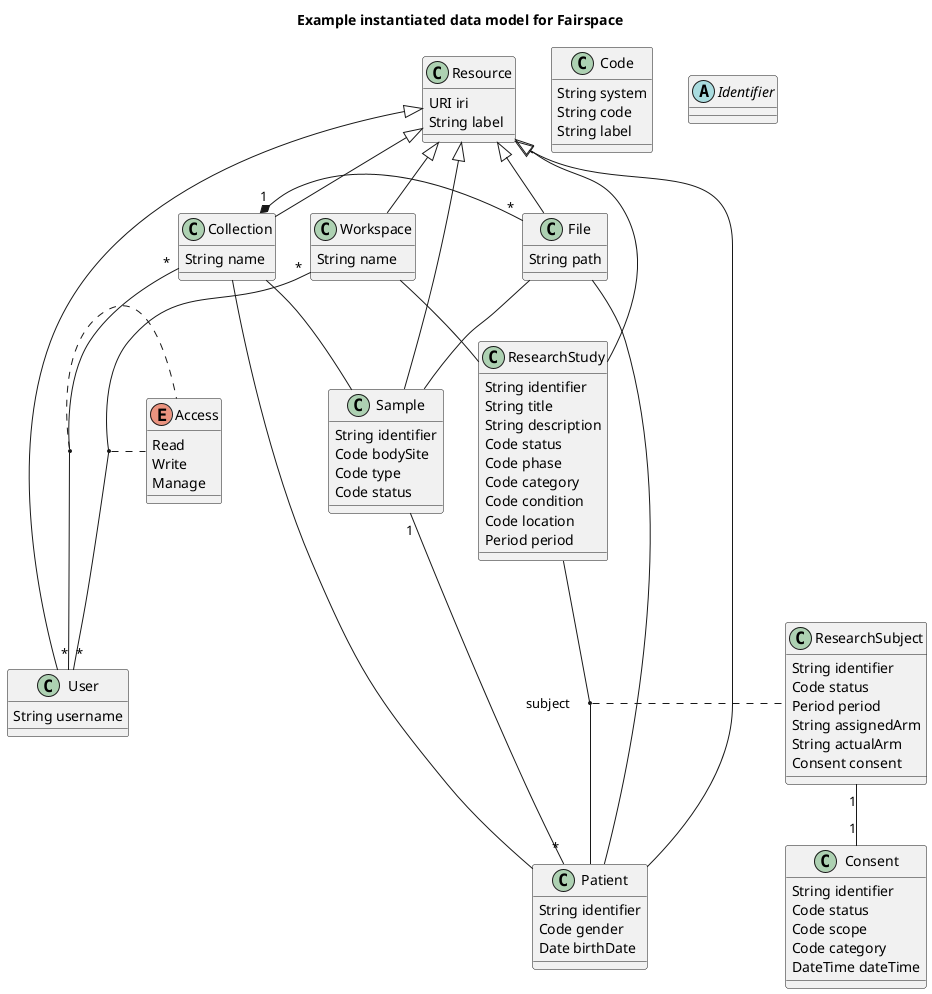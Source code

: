 @startuml Example data model

title Example instantiated data model for Fairspace

enum Access {
    Read
    Write
    Manage
}

class Resource {
    URI iri
    String label
}

class User extends Resource {
    String username
}

class Workspace extends Resource {
    String name
}
Workspace "*" -- "*" User
(Workspace, User) . Access

class File extends Resource {
    String path
}

class Collection extends Resource {
    String name
}
Collection "1" *- "*" File
Collection "*" -- "*" User
(Collection, User) . Access

class Code {
    String system
    String code
    String label
}

abstract class Identifier

class Patient extends Resource {
    String identifier
    Code gender
    Date birthDate
}

class Sample extends Resource {
    String identifier
    Code bodySite
    Code type
    Code status
}
Sample "1" -- "*" Patient : subject

class ResearchStudy extends Resource {
    String identifier
    String title
    String description
    Code status
    Code phase
    Code category
    Code condition
    Code location
    Period period
}

class Consent {
    String identifier
    Code status
    Code scope
    Code category
    DateTime dateTime
}

class ResearchSubject {
    String identifier
    Code status
    Period period
    String assignedArm
    String actualArm
    Consent consent
}
ResearchSubject "1" -- "1" Consent

ResearchStudy -- Patient
(ResearchStudy, Patient) . ResearchSubject

Collection -- Patient
Collection -- Sample
File -- Patient
File -- Sample

Workspace -- ResearchStudy

@enduml
